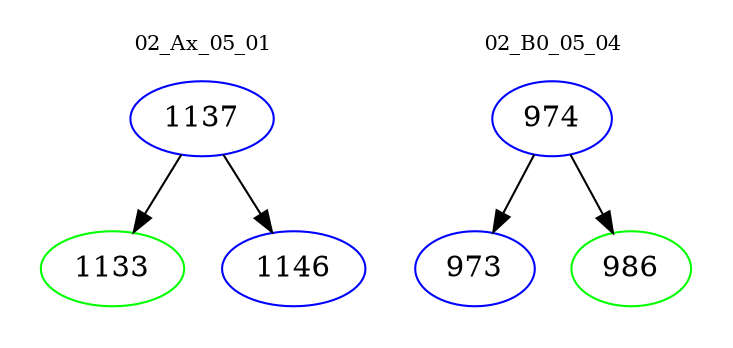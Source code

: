 digraph{
subgraph cluster_0 {
color = white
label = "02_Ax_05_01";
fontsize=10;
T0_1137 [label="1137", color="blue"]
T0_1137 -> T0_1133 [color="black"]
T0_1133 [label="1133", color="green"]
T0_1137 -> T0_1146 [color="black"]
T0_1146 [label="1146", color="blue"]
}
subgraph cluster_1 {
color = white
label = "02_B0_05_04";
fontsize=10;
T1_974 [label="974", color="blue"]
T1_974 -> T1_973 [color="black"]
T1_973 [label="973", color="blue"]
T1_974 -> T1_986 [color="black"]
T1_986 [label="986", color="green"]
}
}

